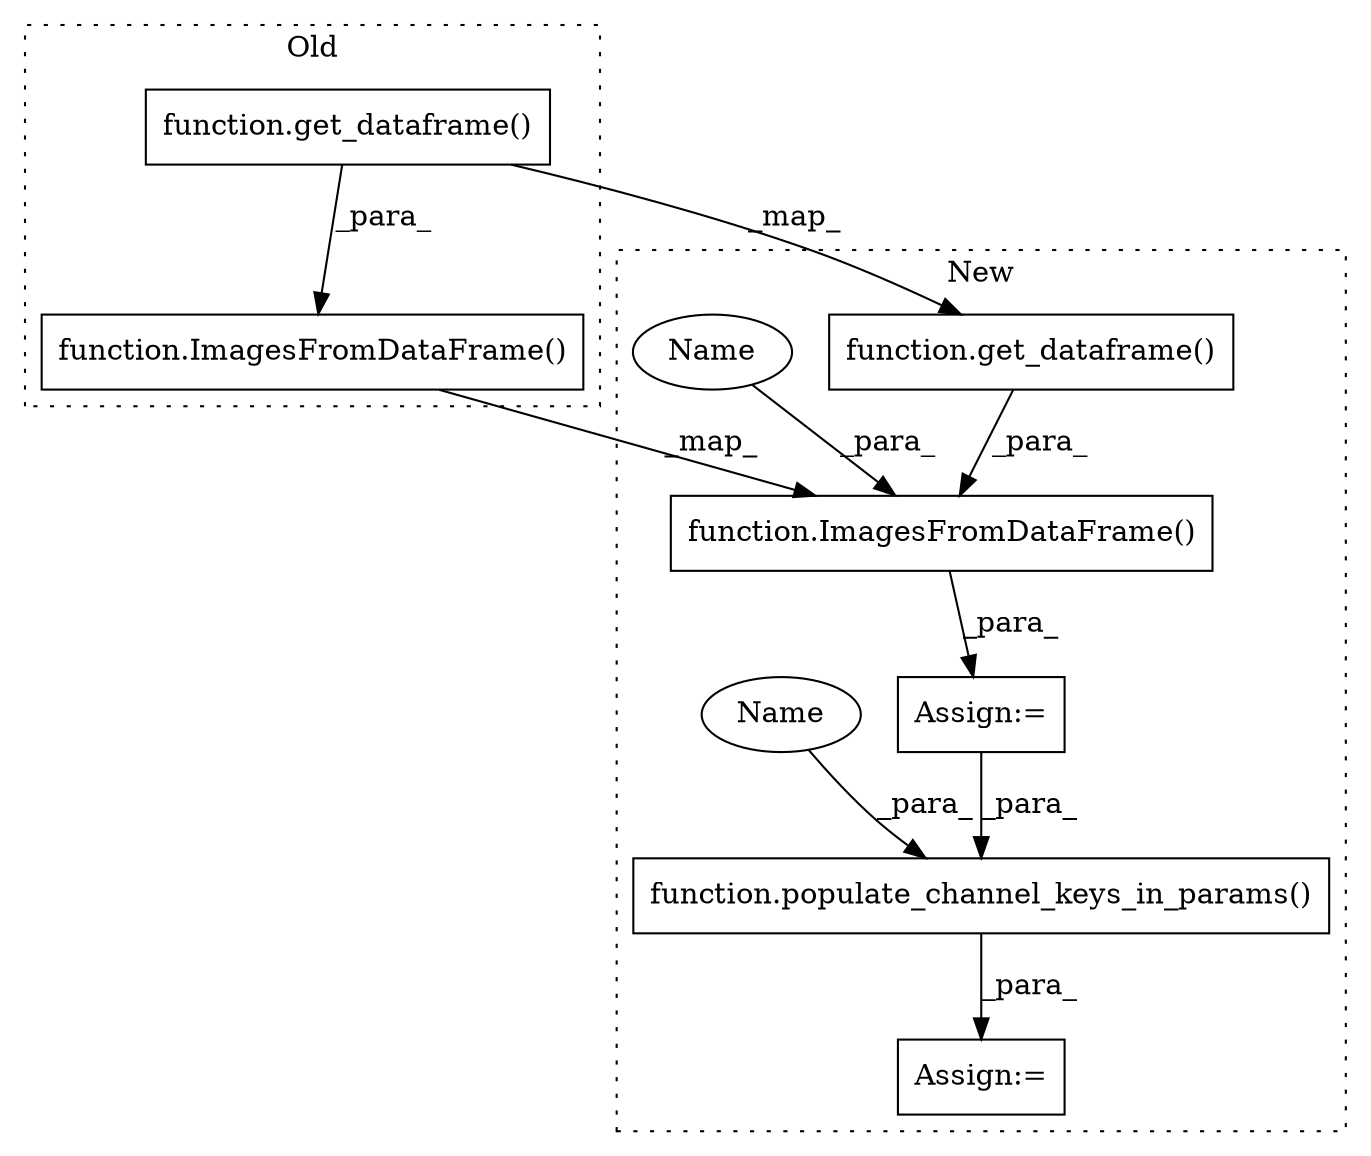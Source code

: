 digraph G {
subgraph cluster0 {
1 [label="function.ImagesFromDataFrame()" a="75" s="987,1080" l="33,74" shape="box"];
4 [label="function.get_dataframe()" a="75" s="1020,1059" l="14,1" shape="box"];
label = "Old";
style="dotted";
}
subgraph cluster1 {
2 [label="function.ImagesFromDataFrame()" a="75" s="1040,1125" l="29,62" shape="box"];
3 [label="function.populate_channel_keys_in_params()" a="75" s="1341,1401" l="32,1" shape="box"];
5 [label="function.get_dataframe()" a="75" s="1069,1108" l="14,1" shape="box"];
6 [label="Assign:=" a="68" s="1037" l="3" shape="box"];
7 [label="Assign:=" a="68" s="1338" l="3" shape="box"];
8 [label="Name" a="87" s="1119" l="6" shape="ellipse"];
9 [label="Name" a="87" s="1395" l="6" shape="ellipse"];
label = "New";
style="dotted";
}
1 -> 2 [label="_map_"];
2 -> 6 [label="_para_"];
3 -> 7 [label="_para_"];
4 -> 5 [label="_map_"];
4 -> 1 [label="_para_"];
5 -> 2 [label="_para_"];
6 -> 3 [label="_para_"];
8 -> 2 [label="_para_"];
9 -> 3 [label="_para_"];
}